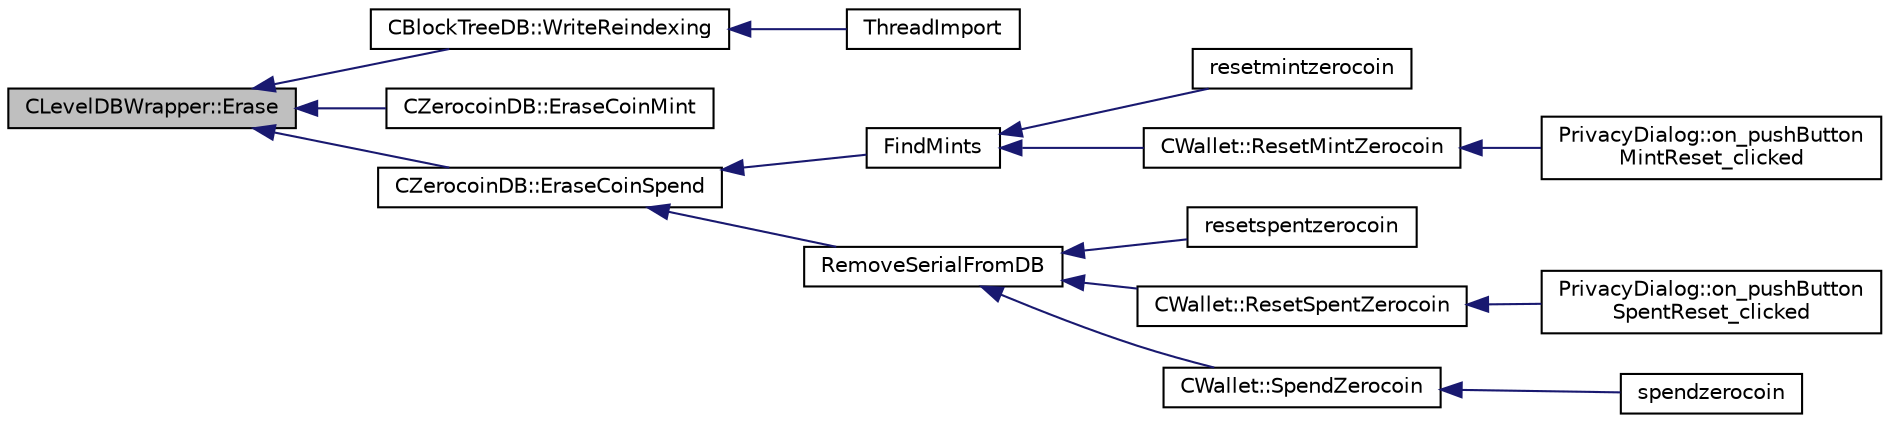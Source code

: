 digraph "CLevelDBWrapper::Erase"
{
  edge [fontname="Helvetica",fontsize="10",labelfontname="Helvetica",labelfontsize="10"];
  node [fontname="Helvetica",fontsize="10",shape=record];
  rankdir="LR";
  Node8 [label="CLevelDBWrapper::Erase",height=0.2,width=0.4,color="black", fillcolor="grey75", style="filled", fontcolor="black"];
  Node8 -> Node9 [dir="back",color="midnightblue",fontsize="10",style="solid",fontname="Helvetica"];
  Node9 [label="CBlockTreeDB::WriteReindexing",height=0.2,width=0.4,color="black", fillcolor="white", style="filled",URL="$class_c_block_tree_d_b.html#a8fa5d150b98f4fd1aa8cf503eddfccef"];
  Node9 -> Node10 [dir="back",color="midnightblue",fontsize="10",style="solid",fontname="Helvetica"];
  Node10 [label="ThreadImport",height=0.2,width=0.4,color="black", fillcolor="white", style="filled",URL="$init_8cpp.html#a0189c34248cd89bbbe20d4d6045bd7c9"];
  Node8 -> Node11 [dir="back",color="midnightblue",fontsize="10",style="solid",fontname="Helvetica"];
  Node11 [label="CZerocoinDB::EraseCoinMint",height=0.2,width=0.4,color="black", fillcolor="white", style="filled",URL="$class_c_zerocoin_d_b.html#acdef7b13610bd8f4ad5f4a3d5b314e33"];
  Node8 -> Node12 [dir="back",color="midnightblue",fontsize="10",style="solid",fontname="Helvetica"];
  Node12 [label="CZerocoinDB::EraseCoinSpend",height=0.2,width=0.4,color="black", fillcolor="white", style="filled",URL="$class_c_zerocoin_d_b.html#ae370638a6807897728027a73e46fa090"];
  Node12 -> Node13 [dir="back",color="midnightblue",fontsize="10",style="solid",fontname="Helvetica"];
  Node13 [label="FindMints",height=0.2,width=0.4,color="black", fillcolor="white", style="filled",URL="$main_8h.html#a5bdf923beb5f3417fd033c28216b6acb"];
  Node13 -> Node14 [dir="back",color="midnightblue",fontsize="10",style="solid",fontname="Helvetica"];
  Node14 [label="resetmintzerocoin",height=0.2,width=0.4,color="black", fillcolor="white", style="filled",URL="$rpcwallet_8cpp.html#a9336d9bdaa3e1ebb98fb2cc6fdef1d9b"];
  Node13 -> Node15 [dir="back",color="midnightblue",fontsize="10",style="solid",fontname="Helvetica"];
  Node15 [label="CWallet::ResetMintZerocoin",height=0.2,width=0.4,color="black", fillcolor="white", style="filled",URL="$class_c_wallet.html#a48b81fb27683fe4693a7385909dcd391"];
  Node15 -> Node16 [dir="back",color="midnightblue",fontsize="10",style="solid",fontname="Helvetica"];
  Node16 [label="PrivacyDialog::on_pushButton\lMintReset_clicked",height=0.2,width=0.4,color="black", fillcolor="white", style="filled",URL="$class_privacy_dialog.html#a1a50924516087ce5810b2b2831567a31"];
  Node12 -> Node17 [dir="back",color="midnightblue",fontsize="10",style="solid",fontname="Helvetica"];
  Node17 [label="RemoveSerialFromDB",height=0.2,width=0.4,color="black", fillcolor="white", style="filled",URL="$main_8h.html#acdc8648fd00624d953abc82f9ca4c9b2"];
  Node17 -> Node18 [dir="back",color="midnightblue",fontsize="10",style="solid",fontname="Helvetica"];
  Node18 [label="resetspentzerocoin",height=0.2,width=0.4,color="black", fillcolor="white", style="filled",URL="$rpcwallet_8cpp.html#afb44b523a9bdf20668ec1e8f2161aa1a"];
  Node17 -> Node19 [dir="back",color="midnightblue",fontsize="10",style="solid",fontname="Helvetica"];
  Node19 [label="CWallet::ResetSpentZerocoin",height=0.2,width=0.4,color="black", fillcolor="white", style="filled",URL="$class_c_wallet.html#abc70af84f54700a62cf8ef530f6faaaa"];
  Node19 -> Node20 [dir="back",color="midnightblue",fontsize="10",style="solid",fontname="Helvetica"];
  Node20 [label="PrivacyDialog::on_pushButton\lSpentReset_clicked",height=0.2,width=0.4,color="black", fillcolor="white", style="filled",URL="$class_privacy_dialog.html#a4bbf07a37a93225e0ef7806d77ff3264"];
  Node17 -> Node21 [dir="back",color="midnightblue",fontsize="10",style="solid",fontname="Helvetica"];
  Node21 [label="CWallet::SpendZerocoin",height=0.2,width=0.4,color="black", fillcolor="white", style="filled",URL="$class_c_wallet.html#aedd0ae4e683ee642272e170b7afd33fe"];
  Node21 -> Node22 [dir="back",color="midnightblue",fontsize="10",style="solid",fontname="Helvetica"];
  Node22 [label="spendzerocoin",height=0.2,width=0.4,color="black", fillcolor="white", style="filled",URL="$rpcwallet_8cpp.html#adea64c692ec279a1a3a2c9143f264955"];
}
